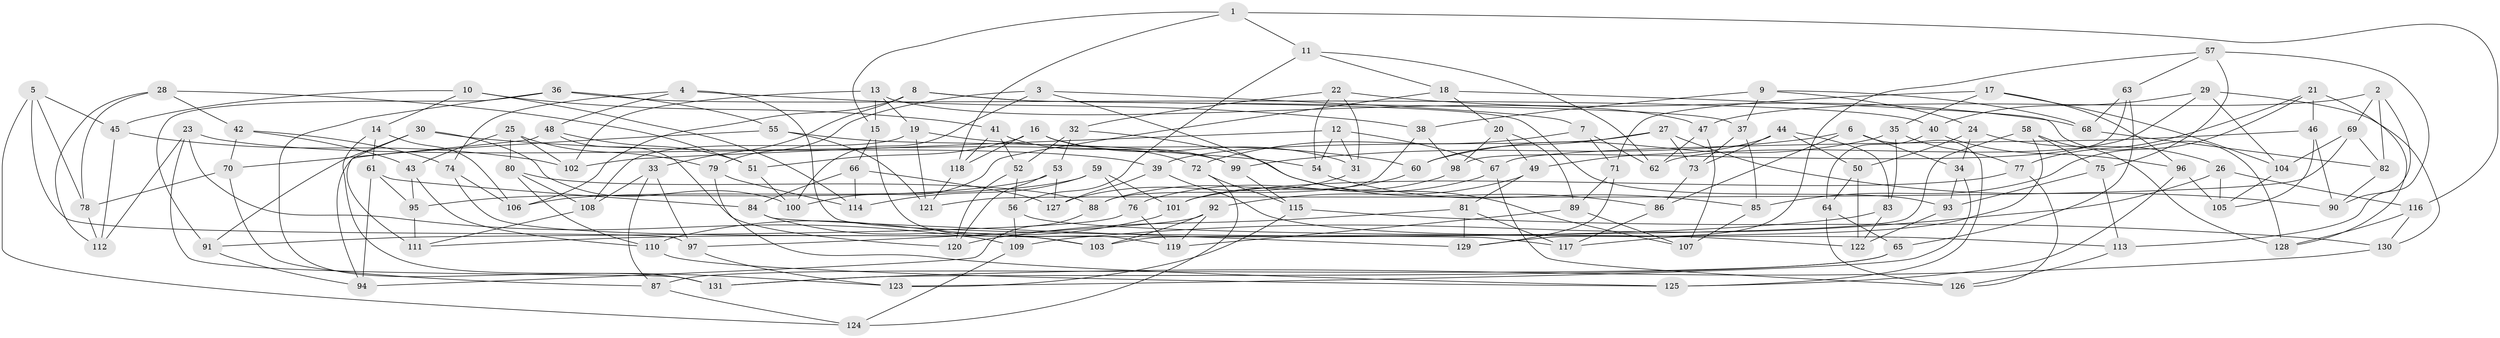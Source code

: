 // coarse degree distribution, {9: 0.015384615384615385, 4: 0.4461538461538462, 8: 0.13846153846153847, 7: 0.046153846153846156, 6: 0.24615384615384617, 10: 0.06153846153846154, 5: 0.03076923076923077, 14: 0.015384615384615385}
// Generated by graph-tools (version 1.1) at 2025/20/03/04/25 18:20:47]
// undirected, 131 vertices, 262 edges
graph export_dot {
graph [start="1"]
  node [color=gray90,style=filled];
  1;
  2;
  3;
  4;
  5;
  6;
  7;
  8;
  9;
  10;
  11;
  12;
  13;
  14;
  15;
  16;
  17;
  18;
  19;
  20;
  21;
  22;
  23;
  24;
  25;
  26;
  27;
  28;
  29;
  30;
  31;
  32;
  33;
  34;
  35;
  36;
  37;
  38;
  39;
  40;
  41;
  42;
  43;
  44;
  45;
  46;
  47;
  48;
  49;
  50;
  51;
  52;
  53;
  54;
  55;
  56;
  57;
  58;
  59;
  60;
  61;
  62;
  63;
  64;
  65;
  66;
  67;
  68;
  69;
  70;
  71;
  72;
  73;
  74;
  75;
  76;
  77;
  78;
  79;
  80;
  81;
  82;
  83;
  84;
  85;
  86;
  87;
  88;
  89;
  90;
  91;
  92;
  93;
  94;
  95;
  96;
  97;
  98;
  99;
  100;
  101;
  102;
  103;
  104;
  105;
  106;
  107;
  108;
  109;
  110;
  111;
  112;
  113;
  114;
  115;
  116;
  117;
  118;
  119;
  120;
  121;
  122;
  123;
  124;
  125;
  126;
  127;
  128;
  129;
  130;
  131;
  1 -- 116;
  1 -- 118;
  1 -- 15;
  1 -- 11;
  2 -- 90;
  2 -- 47;
  2 -- 69;
  2 -- 82;
  3 -- 107;
  3 -- 7;
  3 -- 100;
  3 -- 79;
  4 -- 117;
  4 -- 48;
  4 -- 74;
  4 -- 38;
  5 -- 45;
  5 -- 124;
  5 -- 78;
  5 -- 97;
  6 -- 34;
  6 -- 99;
  6 -- 86;
  6 -- 125;
  7 -- 71;
  7 -- 72;
  7 -- 62;
  8 -- 37;
  8 -- 93;
  8 -- 33;
  8 -- 106;
  9 -- 38;
  9 -- 24;
  9 -- 37;
  9 -- 68;
  10 -- 45;
  10 -- 41;
  10 -- 114;
  10 -- 14;
  11 -- 62;
  11 -- 18;
  11 -- 56;
  12 -- 67;
  12 -- 102;
  12 -- 54;
  12 -- 31;
  13 -- 19;
  13 -- 15;
  13 -- 102;
  13 -- 47;
  14 -- 131;
  14 -- 61;
  14 -- 106;
  15 -- 119;
  15 -- 66;
  16 -- 31;
  16 -- 51;
  16 -- 99;
  16 -- 118;
  17 -- 96;
  17 -- 104;
  17 -- 35;
  17 -- 71;
  18 -- 20;
  18 -- 128;
  18 -- 100;
  19 -- 108;
  19 -- 60;
  19 -- 121;
  20 -- 89;
  20 -- 98;
  20 -- 49;
  21 -- 77;
  21 -- 85;
  21 -- 128;
  21 -- 46;
  22 -- 68;
  22 -- 32;
  22 -- 31;
  22 -- 54;
  23 -- 112;
  23 -- 131;
  23 -- 109;
  23 -- 39;
  24 -- 26;
  24 -- 34;
  24 -- 50;
  25 -- 80;
  25 -- 102;
  25 -- 43;
  25 -- 79;
  26 -- 105;
  26 -- 109;
  26 -- 116;
  27 -- 90;
  27 -- 60;
  27 -- 39;
  27 -- 73;
  28 -- 42;
  28 -- 51;
  28 -- 78;
  28 -- 112;
  29 -- 104;
  29 -- 62;
  29 -- 40;
  29 -- 130;
  30 -- 100;
  30 -- 54;
  30 -- 91;
  30 -- 111;
  31 -- 127;
  32 -- 52;
  32 -- 53;
  32 -- 86;
  33 -- 97;
  33 -- 108;
  33 -- 87;
  34 -- 93;
  34 -- 123;
  35 -- 83;
  35 -- 60;
  35 -- 77;
  36 -- 55;
  36 -- 40;
  36 -- 123;
  36 -- 91;
  37 -- 85;
  37 -- 73;
  38 -- 88;
  38 -- 98;
  39 -- 122;
  39 -- 127;
  40 -- 64;
  40 -- 96;
  41 -- 52;
  41 -- 118;
  41 -- 72;
  42 -- 43;
  42 -- 70;
  42 -- 74;
  43 -- 95;
  43 -- 110;
  44 -- 73;
  44 -- 83;
  44 -- 50;
  44 -- 49;
  45 -- 102;
  45 -- 112;
  46 -- 105;
  46 -- 67;
  46 -- 90;
  47 -- 107;
  47 -- 62;
  48 -- 70;
  48 -- 120;
  48 -- 51;
  49 -- 81;
  49 -- 92;
  50 -- 64;
  50 -- 122;
  51 -- 100;
  52 -- 56;
  52 -- 120;
  53 -- 127;
  53 -- 95;
  53 -- 120;
  54 -- 85;
  55 -- 99;
  55 -- 94;
  55 -- 121;
  56 -- 113;
  56 -- 109;
  57 -- 75;
  57 -- 63;
  57 -- 113;
  57 -- 129;
  58 -- 75;
  58 -- 117;
  58 -- 128;
  58 -- 103;
  59 -- 114;
  59 -- 76;
  59 -- 101;
  59 -- 106;
  60 -- 88;
  61 -- 95;
  61 -- 84;
  61 -- 94;
  63 -- 65;
  63 -- 68;
  63 -- 98;
  64 -- 65;
  64 -- 126;
  65 -- 131;
  65 -- 87;
  66 -- 127;
  66 -- 114;
  66 -- 84;
  67 -- 126;
  67 -- 76;
  68 -- 82;
  69 -- 82;
  69 -- 121;
  69 -- 104;
  70 -- 78;
  70 -- 87;
  71 -- 89;
  71 -- 129;
  72 -- 115;
  72 -- 124;
  73 -- 86;
  74 -- 106;
  74 -- 103;
  75 -- 93;
  75 -- 113;
  76 -- 119;
  76 -- 91;
  77 -- 126;
  77 -- 101;
  78 -- 112;
  79 -- 114;
  79 -- 125;
  80 -- 110;
  80 -- 108;
  80 -- 88;
  81 -- 129;
  81 -- 120;
  81 -- 117;
  82 -- 90;
  83 -- 122;
  83 -- 111;
  84 -- 129;
  84 -- 103;
  85 -- 107;
  86 -- 117;
  87 -- 124;
  88 -- 94;
  89 -- 119;
  89 -- 107;
  91 -- 94;
  92 -- 103;
  92 -- 97;
  92 -- 119;
  93 -- 122;
  95 -- 111;
  96 -- 125;
  96 -- 105;
  97 -- 123;
  98 -- 101;
  99 -- 115;
  101 -- 110;
  104 -- 105;
  108 -- 111;
  109 -- 124;
  110 -- 125;
  113 -- 126;
  115 -- 130;
  115 -- 123;
  116 -- 130;
  116 -- 128;
  118 -- 121;
  130 -- 131;
}
